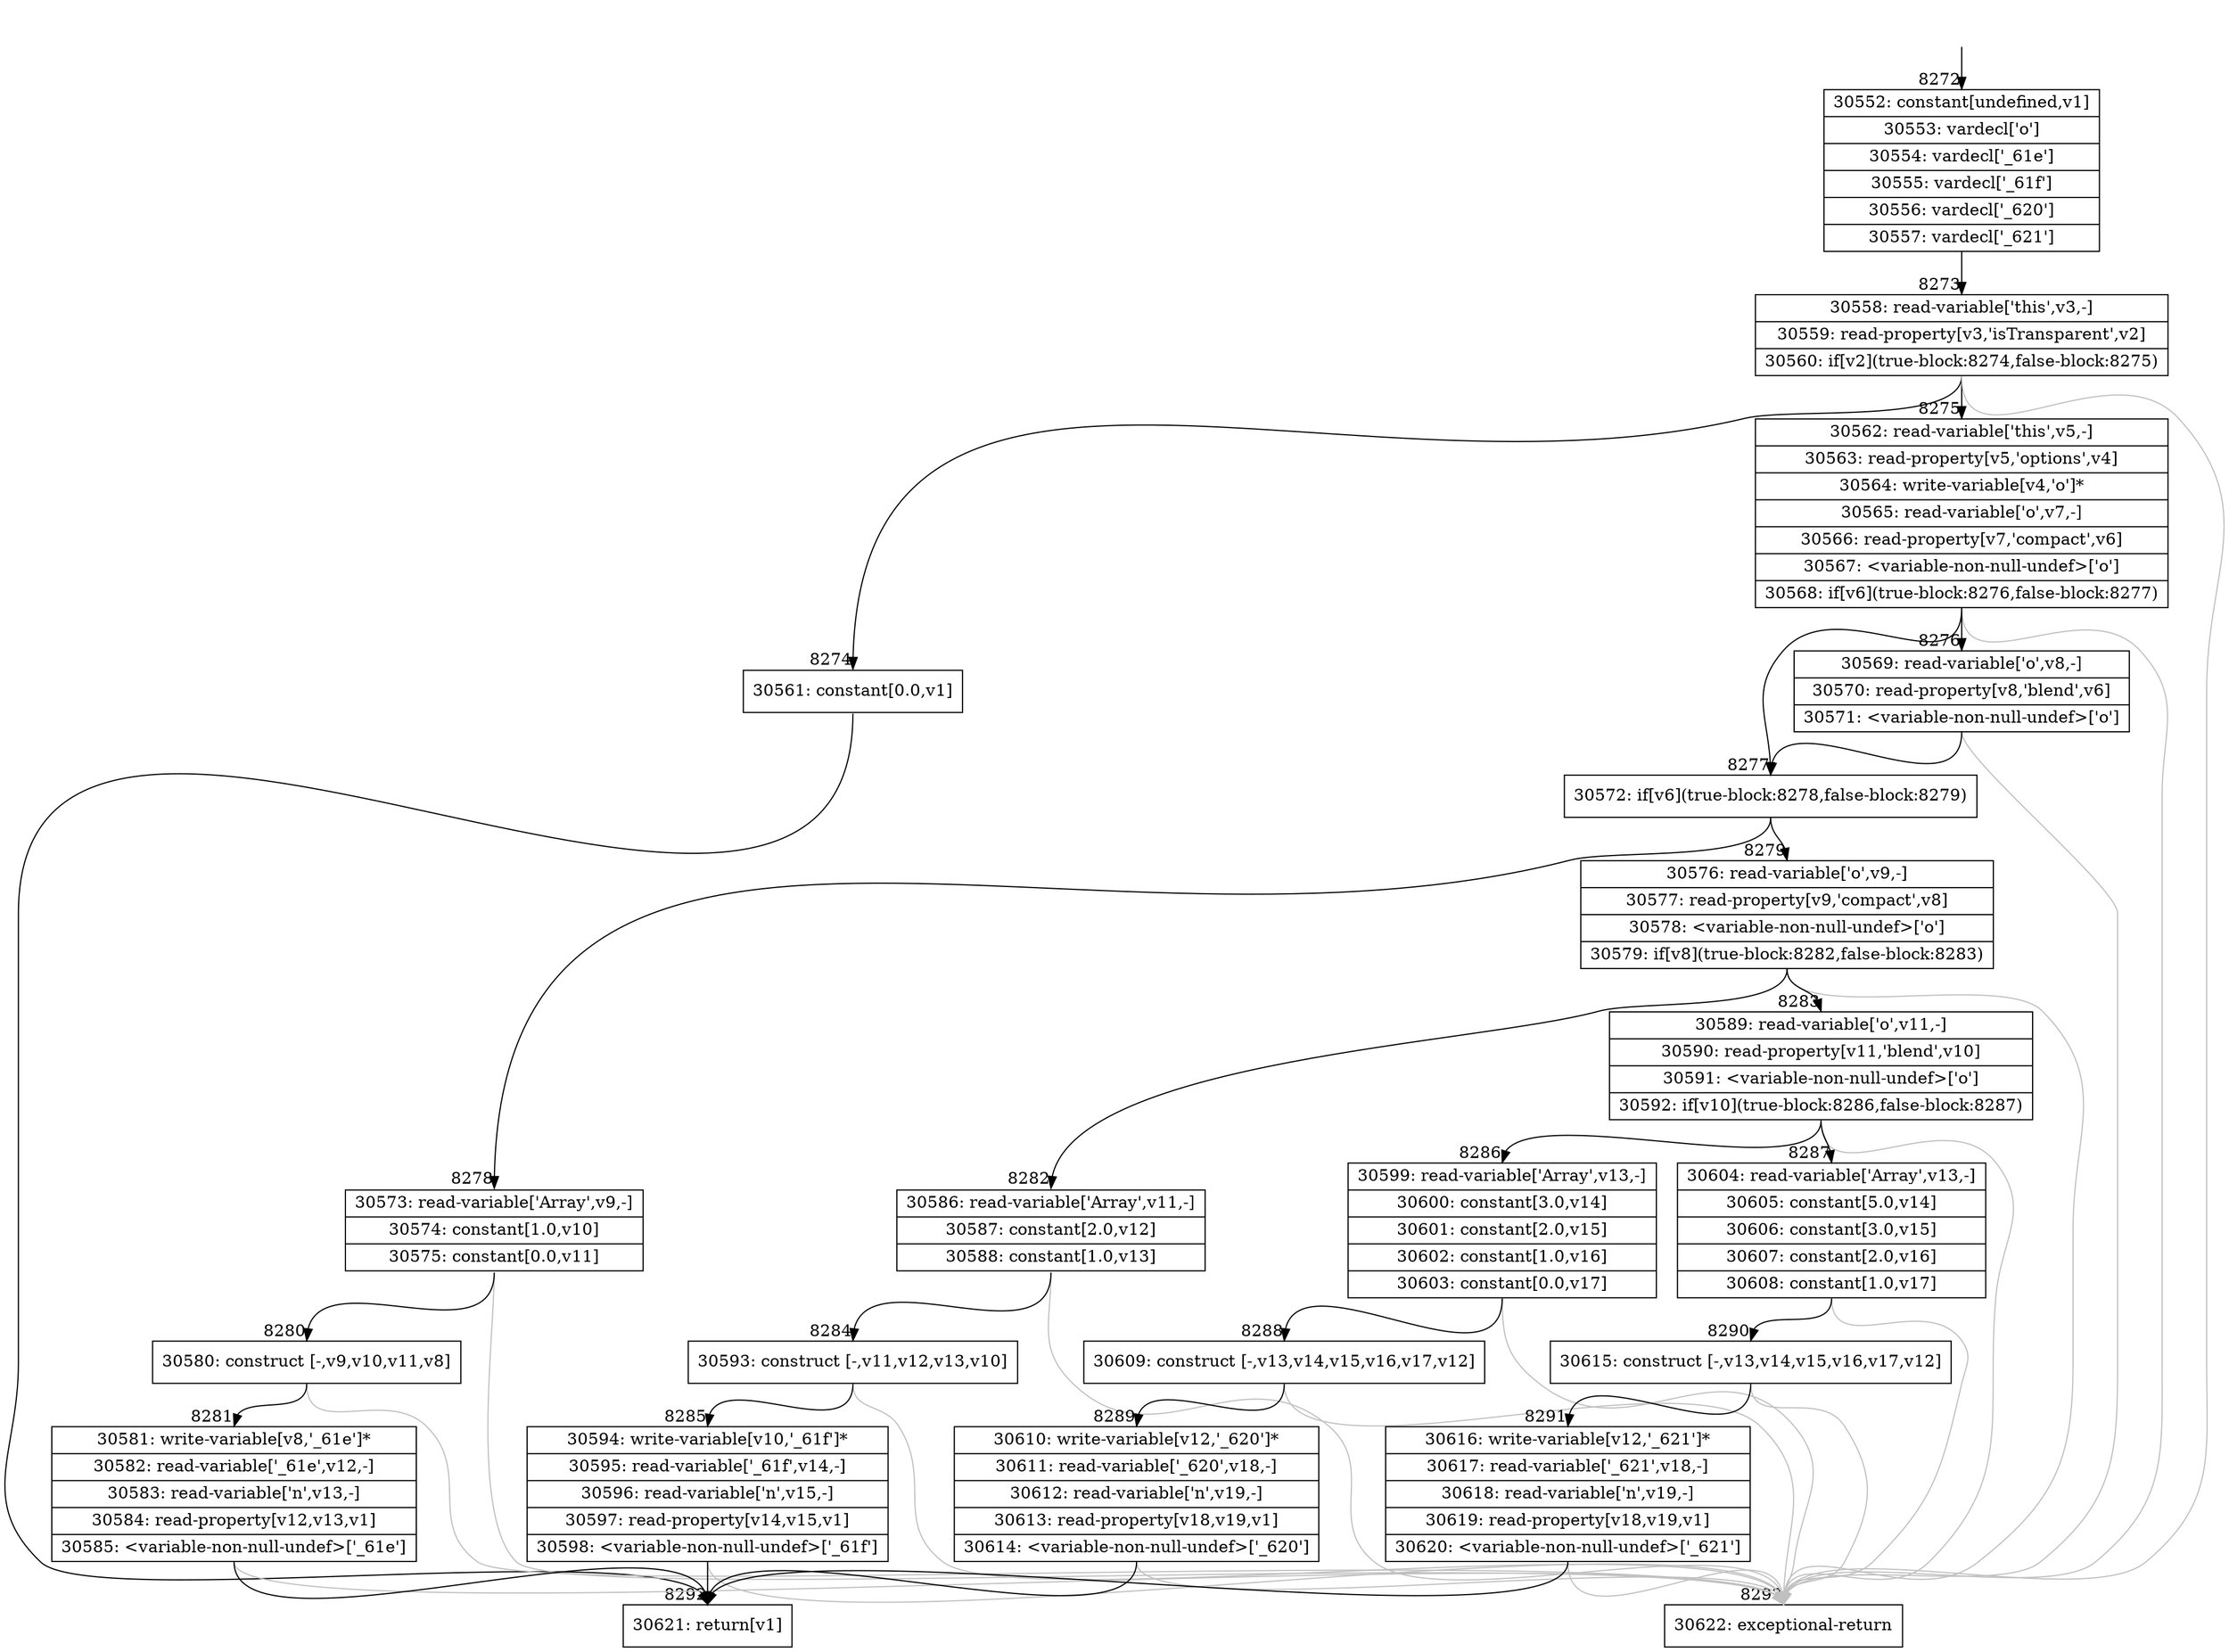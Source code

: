 digraph {
rankdir="TD"
BB_entry544[shape=none,label=""];
BB_entry544 -> BB8272 [tailport=s, headport=n, headlabel="    8272"]
BB8272 [shape=record label="{30552: constant[undefined,v1]|30553: vardecl['o']|30554: vardecl['_61e']|30555: vardecl['_61f']|30556: vardecl['_620']|30557: vardecl['_621']}" ] 
BB8272 -> BB8273 [tailport=s, headport=n, headlabel="      8273"]
BB8273 [shape=record label="{30558: read-variable['this',v3,-]|30559: read-property[v3,'isTransparent',v2]|30560: if[v2](true-block:8274,false-block:8275)}" ] 
BB8273 -> BB8274 [tailport=s, headport=n, headlabel="      8274"]
BB8273 -> BB8275 [tailport=s, headport=n, headlabel="      8275"]
BB8273 -> BB8293 [tailport=s, headport=n, color=gray, headlabel="      8293"]
BB8274 [shape=record label="{30561: constant[0.0,v1]}" ] 
BB8274 -> BB8292 [tailport=s, headport=n, headlabel="      8292"]
BB8275 [shape=record label="{30562: read-variable['this',v5,-]|30563: read-property[v5,'options',v4]|30564: write-variable[v4,'o']*|30565: read-variable['o',v7,-]|30566: read-property[v7,'compact',v6]|30567: \<variable-non-null-undef\>['o']|30568: if[v6](true-block:8276,false-block:8277)}" ] 
BB8275 -> BB8277 [tailport=s, headport=n, headlabel="      8277"]
BB8275 -> BB8276 [tailport=s, headport=n, headlabel="      8276"]
BB8275 -> BB8293 [tailport=s, headport=n, color=gray]
BB8276 [shape=record label="{30569: read-variable['o',v8,-]|30570: read-property[v8,'blend',v6]|30571: \<variable-non-null-undef\>['o']}" ] 
BB8276 -> BB8277 [tailport=s, headport=n]
BB8276 -> BB8293 [tailport=s, headport=n, color=gray]
BB8277 [shape=record label="{30572: if[v6](true-block:8278,false-block:8279)}" ] 
BB8277 -> BB8278 [tailport=s, headport=n, headlabel="      8278"]
BB8277 -> BB8279 [tailport=s, headport=n, headlabel="      8279"]
BB8278 [shape=record label="{30573: read-variable['Array',v9,-]|30574: constant[1.0,v10]|30575: constant[0.0,v11]}" ] 
BB8278 -> BB8280 [tailport=s, headport=n, headlabel="      8280"]
BB8278 -> BB8293 [tailport=s, headport=n, color=gray]
BB8279 [shape=record label="{30576: read-variable['o',v9,-]|30577: read-property[v9,'compact',v8]|30578: \<variable-non-null-undef\>['o']|30579: if[v8](true-block:8282,false-block:8283)}" ] 
BB8279 -> BB8282 [tailport=s, headport=n, headlabel="      8282"]
BB8279 -> BB8283 [tailport=s, headport=n, headlabel="      8283"]
BB8279 -> BB8293 [tailport=s, headport=n, color=gray]
BB8280 [shape=record label="{30580: construct [-,v9,v10,v11,v8]}" ] 
BB8280 -> BB8281 [tailport=s, headport=n, headlabel="      8281"]
BB8280 -> BB8293 [tailport=s, headport=n, color=gray]
BB8281 [shape=record label="{30581: write-variable[v8,'_61e']*|30582: read-variable['_61e',v12,-]|30583: read-variable['n',v13,-]|30584: read-property[v12,v13,v1]|30585: \<variable-non-null-undef\>['_61e']}" ] 
BB8281 -> BB8292 [tailport=s, headport=n]
BB8281 -> BB8293 [tailport=s, headport=n, color=gray]
BB8282 [shape=record label="{30586: read-variable['Array',v11,-]|30587: constant[2.0,v12]|30588: constant[1.0,v13]}" ] 
BB8282 -> BB8284 [tailport=s, headport=n, headlabel="      8284"]
BB8282 -> BB8293 [tailport=s, headport=n, color=gray]
BB8283 [shape=record label="{30589: read-variable['o',v11,-]|30590: read-property[v11,'blend',v10]|30591: \<variable-non-null-undef\>['o']|30592: if[v10](true-block:8286,false-block:8287)}" ] 
BB8283 -> BB8286 [tailport=s, headport=n, headlabel="      8286"]
BB8283 -> BB8287 [tailport=s, headport=n, headlabel="      8287"]
BB8283 -> BB8293 [tailport=s, headport=n, color=gray]
BB8284 [shape=record label="{30593: construct [-,v11,v12,v13,v10]}" ] 
BB8284 -> BB8285 [tailport=s, headport=n, headlabel="      8285"]
BB8284 -> BB8293 [tailport=s, headport=n, color=gray]
BB8285 [shape=record label="{30594: write-variable[v10,'_61f']*|30595: read-variable['_61f',v14,-]|30596: read-variable['n',v15,-]|30597: read-property[v14,v15,v1]|30598: \<variable-non-null-undef\>['_61f']}" ] 
BB8285 -> BB8292 [tailport=s, headport=n]
BB8285 -> BB8293 [tailport=s, headport=n, color=gray]
BB8286 [shape=record label="{30599: read-variable['Array',v13,-]|30600: constant[3.0,v14]|30601: constant[2.0,v15]|30602: constant[1.0,v16]|30603: constant[0.0,v17]}" ] 
BB8286 -> BB8288 [tailport=s, headport=n, headlabel="      8288"]
BB8286 -> BB8293 [tailport=s, headport=n, color=gray]
BB8287 [shape=record label="{30604: read-variable['Array',v13,-]|30605: constant[5.0,v14]|30606: constant[3.0,v15]|30607: constant[2.0,v16]|30608: constant[1.0,v17]}" ] 
BB8287 -> BB8290 [tailport=s, headport=n, headlabel="      8290"]
BB8287 -> BB8293 [tailport=s, headport=n, color=gray]
BB8288 [shape=record label="{30609: construct [-,v13,v14,v15,v16,v17,v12]}" ] 
BB8288 -> BB8289 [tailport=s, headport=n, headlabel="      8289"]
BB8288 -> BB8293 [tailport=s, headport=n, color=gray]
BB8289 [shape=record label="{30610: write-variable[v12,'_620']*|30611: read-variable['_620',v18,-]|30612: read-variable['n',v19,-]|30613: read-property[v18,v19,v1]|30614: \<variable-non-null-undef\>['_620']}" ] 
BB8289 -> BB8292 [tailport=s, headport=n]
BB8289 -> BB8293 [tailport=s, headport=n, color=gray]
BB8290 [shape=record label="{30615: construct [-,v13,v14,v15,v16,v17,v12]}" ] 
BB8290 -> BB8291 [tailport=s, headport=n, headlabel="      8291"]
BB8290 -> BB8293 [tailport=s, headport=n, color=gray]
BB8291 [shape=record label="{30616: write-variable[v12,'_621']*|30617: read-variable['_621',v18,-]|30618: read-variable['n',v19,-]|30619: read-property[v18,v19,v1]|30620: \<variable-non-null-undef\>['_621']}" ] 
BB8291 -> BB8292 [tailport=s, headport=n]
BB8291 -> BB8293 [tailport=s, headport=n, color=gray]
BB8292 [shape=record label="{30621: return[v1]}" ] 
BB8293 [shape=record label="{30622: exceptional-return}" ] 
//#$~ 5966
}

